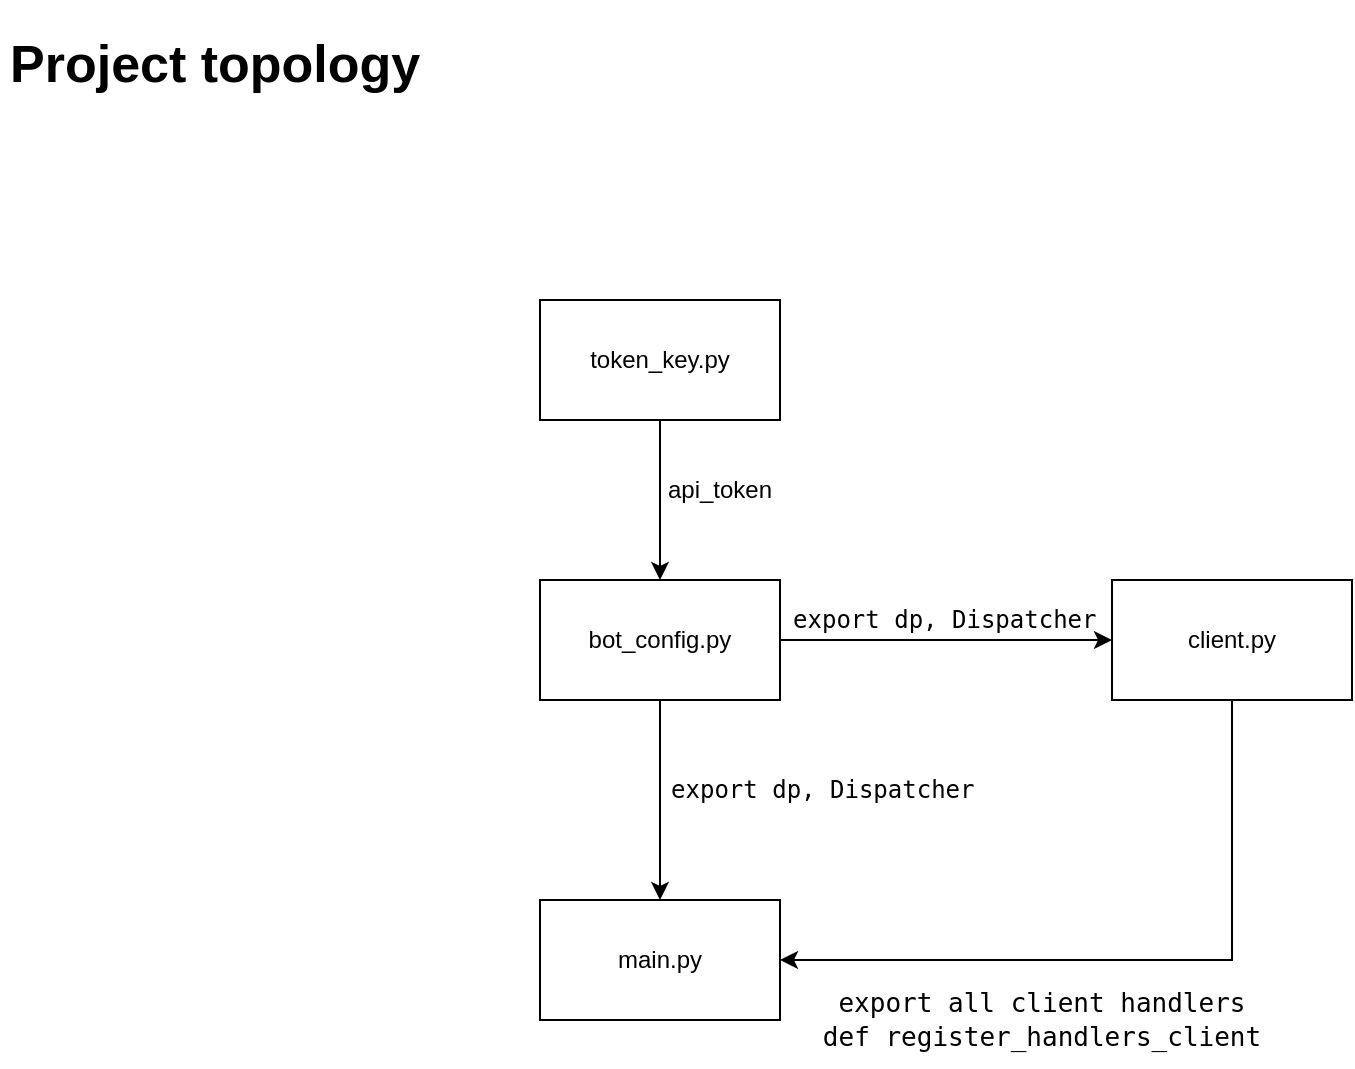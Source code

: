 <mxfile version="20.8.20" type="device"><diagram id="xqX_B2Dt7TLDsERHjGDc" name="Page-1"><mxGraphModel dx="1434" dy="756" grid="1" gridSize="10" guides="1" tooltips="1" connect="1" arrows="1" fold="1" page="1" pageScale="1" pageWidth="827" pageHeight="1169" math="0" shadow="0"><root><mxCell id="0"/><mxCell id="1" parent="0"/><mxCell id="2YBj-5BJ0CMJ4OQg-bBG-1" value="main.py" style="rounded=0;whiteSpace=wrap;html=1;" vertex="1" parent="1"><mxGeometry x="280" y="450" width="120" height="60" as="geometry"/></mxCell><mxCell id="2YBj-5BJ0CMJ4OQg-bBG-2" value="bot_config.py" style="rounded=0;whiteSpace=wrap;html=1;" vertex="1" parent="1"><mxGeometry x="280" y="290" width="120" height="60" as="geometry"/></mxCell><mxCell id="2YBj-5BJ0CMJ4OQg-bBG-3" value="" style="endArrow=classic;html=1;rounded=0;exitX=0.5;exitY=1;exitDx=0;exitDy=0;entryX=0.5;entryY=0;entryDx=0;entryDy=0;" edge="1" parent="1" source="2YBj-5BJ0CMJ4OQg-bBG-2" target="2YBj-5BJ0CMJ4OQg-bBG-1"><mxGeometry width="50" height="50" relative="1" as="geometry"><mxPoint x="316" y="490" as="sourcePoint"/><mxPoint x="366" y="440" as="targetPoint"/></mxGeometry></mxCell><mxCell id="2YBj-5BJ0CMJ4OQg-bBG-4" value="client.py" style="rounded=0;whiteSpace=wrap;html=1;" vertex="1" parent="1"><mxGeometry x="566" y="290" width="120" height="60" as="geometry"/></mxCell><mxCell id="2YBj-5BJ0CMJ4OQg-bBG-5" value="" style="endArrow=classic;html=1;rounded=0;exitX=1;exitY=0.5;exitDx=0;exitDy=0;entryX=0;entryY=0.5;entryDx=0;entryDy=0;" edge="1" parent="1" source="2YBj-5BJ0CMJ4OQg-bBG-2" target="2YBj-5BJ0CMJ4OQg-bBG-4"><mxGeometry width="50" height="50" relative="1" as="geometry"><mxPoint x="316" y="490" as="sourcePoint"/><mxPoint x="366" y="440" as="targetPoint"/></mxGeometry></mxCell><mxCell id="2YBj-5BJ0CMJ4OQg-bBG-6" value="" style="endArrow=classic;html=1;rounded=0;exitX=0.5;exitY=1;exitDx=0;exitDy=0;entryX=1;entryY=0.5;entryDx=0;entryDy=0;" edge="1" parent="1" source="2YBj-5BJ0CMJ4OQg-bBG-4" target="2YBj-5BJ0CMJ4OQg-bBG-1"><mxGeometry width="50" height="50" relative="1" as="geometry"><mxPoint x="316" y="490" as="sourcePoint"/><mxPoint x="556" y="400" as="targetPoint"/><Array as="points"><mxPoint x="626" y="480"/></Array></mxGeometry></mxCell><mxCell id="2YBj-5BJ0CMJ4OQg-bBG-7" value="token_key.py" style="rounded=0;whiteSpace=wrap;html=1;" vertex="1" parent="1"><mxGeometry x="280" y="150" width="120" height="60" as="geometry"/></mxCell><mxCell id="2YBj-5BJ0CMJ4OQg-bBG-8" value="" style="endArrow=classic;html=1;rounded=0;exitX=0.5;exitY=1;exitDx=0;exitDy=0;entryX=0.5;entryY=0;entryDx=0;entryDy=0;" edge="1" parent="1" source="2YBj-5BJ0CMJ4OQg-bBG-7" target="2YBj-5BJ0CMJ4OQg-bBG-2"><mxGeometry width="50" height="50" relative="1" as="geometry"><mxPoint x="316" y="490" as="sourcePoint"/><mxPoint x="366" y="440" as="targetPoint"/><Array as="points"/></mxGeometry></mxCell><mxCell id="2YBj-5BJ0CMJ4OQg-bBG-9" value="api_token" style="text;html=1;strokeColor=none;fillColor=none;align=center;verticalAlign=middle;whiteSpace=wrap;rounded=0;" vertex="1" parent="1"><mxGeometry x="340" y="230" width="60" height="30" as="geometry"/></mxCell><mxCell id="2YBj-5BJ0CMJ4OQg-bBG-10" value="&lt;pre style=&quot;font-size: 13px; line-height: 30%;&quot;&gt;&lt;font style=&quot;font-size: 13px;&quot;&gt;export &lt;font style=&quot;font-size: 13px;&quot; face=&quot;JetBrains Mono, monospace&quot;&gt;all client handlers&lt;/font&gt;&lt;/font&gt;&lt;/pre&gt;&lt;pre style=&quot;font-size: 13px; line-height: 30%;&quot;&gt;&lt;font style=&quot;font-size: 13px;&quot;&gt;&lt;font style=&quot;font-size: 13px;&quot; face=&quot;JetBrains Mono, monospace&quot;&gt; def &lt;/font&gt;register_handlers_client&amp;nbsp;&lt;/font&gt;&lt;/pre&gt;" style="text;html=1;strokeColor=none;fillColor=none;align=center;verticalAlign=middle;whiteSpace=wrap;rounded=0;" vertex="1" parent="1"><mxGeometry x="416" y="490" width="230" height="40" as="geometry"/></mxCell><mxCell id="2YBj-5BJ0CMJ4OQg-bBG-11" value="&lt;pre&gt;export &lt;span style=&quot;font-family: &amp;quot;JetBrains Mono&amp;quot;, monospace;&quot;&gt;dp&lt;/span&gt;&lt;span style=&quot;font-family: &amp;quot;JetBrains Mono&amp;quot;, monospace;&quot;&gt;, &lt;/span&gt;&lt;span style=&quot;font-family: &amp;quot;JetBrains Mono&amp;quot;, monospace;&quot;&gt;Dispatcher&lt;/span&gt;&amp;nbsp;&lt;/pre&gt;" style="text;html=1;strokeColor=none;fillColor=none;align=center;verticalAlign=middle;whiteSpace=wrap;rounded=0;" vertex="1" parent="1"><mxGeometry x="406" y="290" width="160" height="40" as="geometry"/></mxCell><mxCell id="2YBj-5BJ0CMJ4OQg-bBG-12" value="&lt;pre&gt;export &lt;span style=&quot;font-family: &amp;quot;JetBrains Mono&amp;quot;, monospace;&quot;&gt;dp&lt;/span&gt;&lt;span style=&quot;font-family: &amp;quot;JetBrains Mono&amp;quot;, monospace;&quot;&gt;, &lt;/span&gt;&lt;span style=&quot;font-family: &amp;quot;JetBrains Mono&amp;quot;, monospace;&quot;&gt;Dispatcher&lt;/span&gt;&amp;nbsp;&lt;/pre&gt;" style="text;html=1;strokeColor=none;fillColor=none;align=center;verticalAlign=middle;whiteSpace=wrap;rounded=0;" vertex="1" parent="1"><mxGeometry x="340" y="380" width="170" height="30" as="geometry"/></mxCell><mxCell id="2YBj-5BJ0CMJ4OQg-bBG-13" value="&lt;h1&gt;Project topology&lt;/h1&gt;&lt;p&gt;&lt;br&gt;&lt;/p&gt;" style="text;html=1;strokeColor=none;fillColor=none;spacing=5;spacingTop=-20;whiteSpace=wrap;overflow=hidden;rounded=0;fontSize=13;fontColor=#000000;" vertex="1" parent="1"><mxGeometry x="10" y="10" width="230" height="50" as="geometry"/></mxCell></root></mxGraphModel></diagram></mxfile>